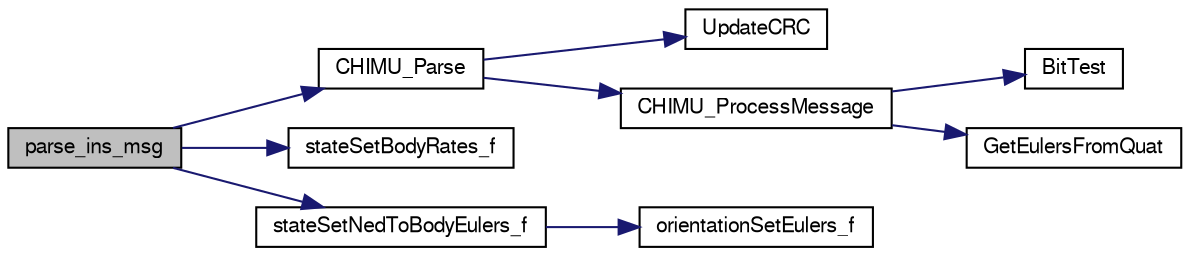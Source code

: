 digraph "parse_ins_msg"
{
  edge [fontname="FreeSans",fontsize="10",labelfontname="FreeSans",labelfontsize="10"];
  node [fontname="FreeSans",fontsize="10",shape=record];
  rankdir="LR";
  Node1 [label="parse_ins_msg",height=0.2,width=0.4,color="black", fillcolor="grey75", style="filled", fontcolor="black"];
  Node1 -> Node2 [color="midnightblue",fontsize="10",style="solid",fontname="FreeSans"];
  Node2 [label="CHIMU_Parse",height=0.2,width=0.4,color="black", fillcolor="white", style="filled",URL="$imu__chimu_8c.html#a7ac39179eecc107f50d9730a179b1827"];
  Node2 -> Node3 [color="midnightblue",fontsize="10",style="solid",fontname="FreeSans"];
  Node3 [label="UpdateCRC",height=0.2,width=0.4,color="black", fillcolor="white", style="filled",URL="$imu__chimu_8c.html#a2c788af1398c314b3985546d7177df54"];
  Node2 -> Node4 [color="midnightblue",fontsize="10",style="solid",fontname="FreeSans"];
  Node4 [label="CHIMU_ProcessMessage",height=0.2,width=0.4,color="black", fillcolor="white", style="filled",URL="$imu__chimu_8c.html#a18b09515aee60d52a79df0c4b05d934d"];
  Node4 -> Node5 [color="midnightblue",fontsize="10",style="solid",fontname="FreeSans"];
  Node5 [label="BitTest",height=0.2,width=0.4,color="black", fillcolor="white", style="filled",URL="$imu__chimu_8c.html#acda06f9abeac46aac0c37fe9faafcb5f"];
  Node4 -> Node6 [color="midnightblue",fontsize="10",style="solid",fontname="FreeSans"];
  Node6 [label="GetEulersFromQuat",height=0.2,width=0.4,color="black", fillcolor="white", style="filled",URL="$imu__chimu_8c.html#aa0df1ea95e60894cb1747257da38f17f"];
  Node1 -> Node7 [color="midnightblue",fontsize="10",style="solid",fontname="FreeSans"];
  Node7 [label="stateSetBodyRates_f",height=0.2,width=0.4,color="black", fillcolor="white", style="filled",URL="$group__state__rate.html#ga81d506386a5e2842d7e37cb6e1dbf252",tooltip="Set vehicle body angular rate (float). "];
  Node1 -> Node8 [color="midnightblue",fontsize="10",style="solid",fontname="FreeSans"];
  Node8 [label="stateSetNedToBodyEulers_f",height=0.2,width=0.4,color="black", fillcolor="white", style="filled",URL="$group__state__attitude.html#ga738be1775d06ee00dbbf17124c230e04",tooltip="Set vehicle body attitude from euler angles (float). "];
  Node8 -> Node9 [color="midnightblue",fontsize="10",style="solid",fontname="FreeSans"];
  Node9 [label="orientationSetEulers_f",height=0.2,width=0.4,color="black", fillcolor="white", style="filled",URL="$group__math__orientation__representation.html#ga7c6b7dc05095bcaba232c62358335d81",tooltip="Set vehicle body attitude from euler angles (float). "];
}
